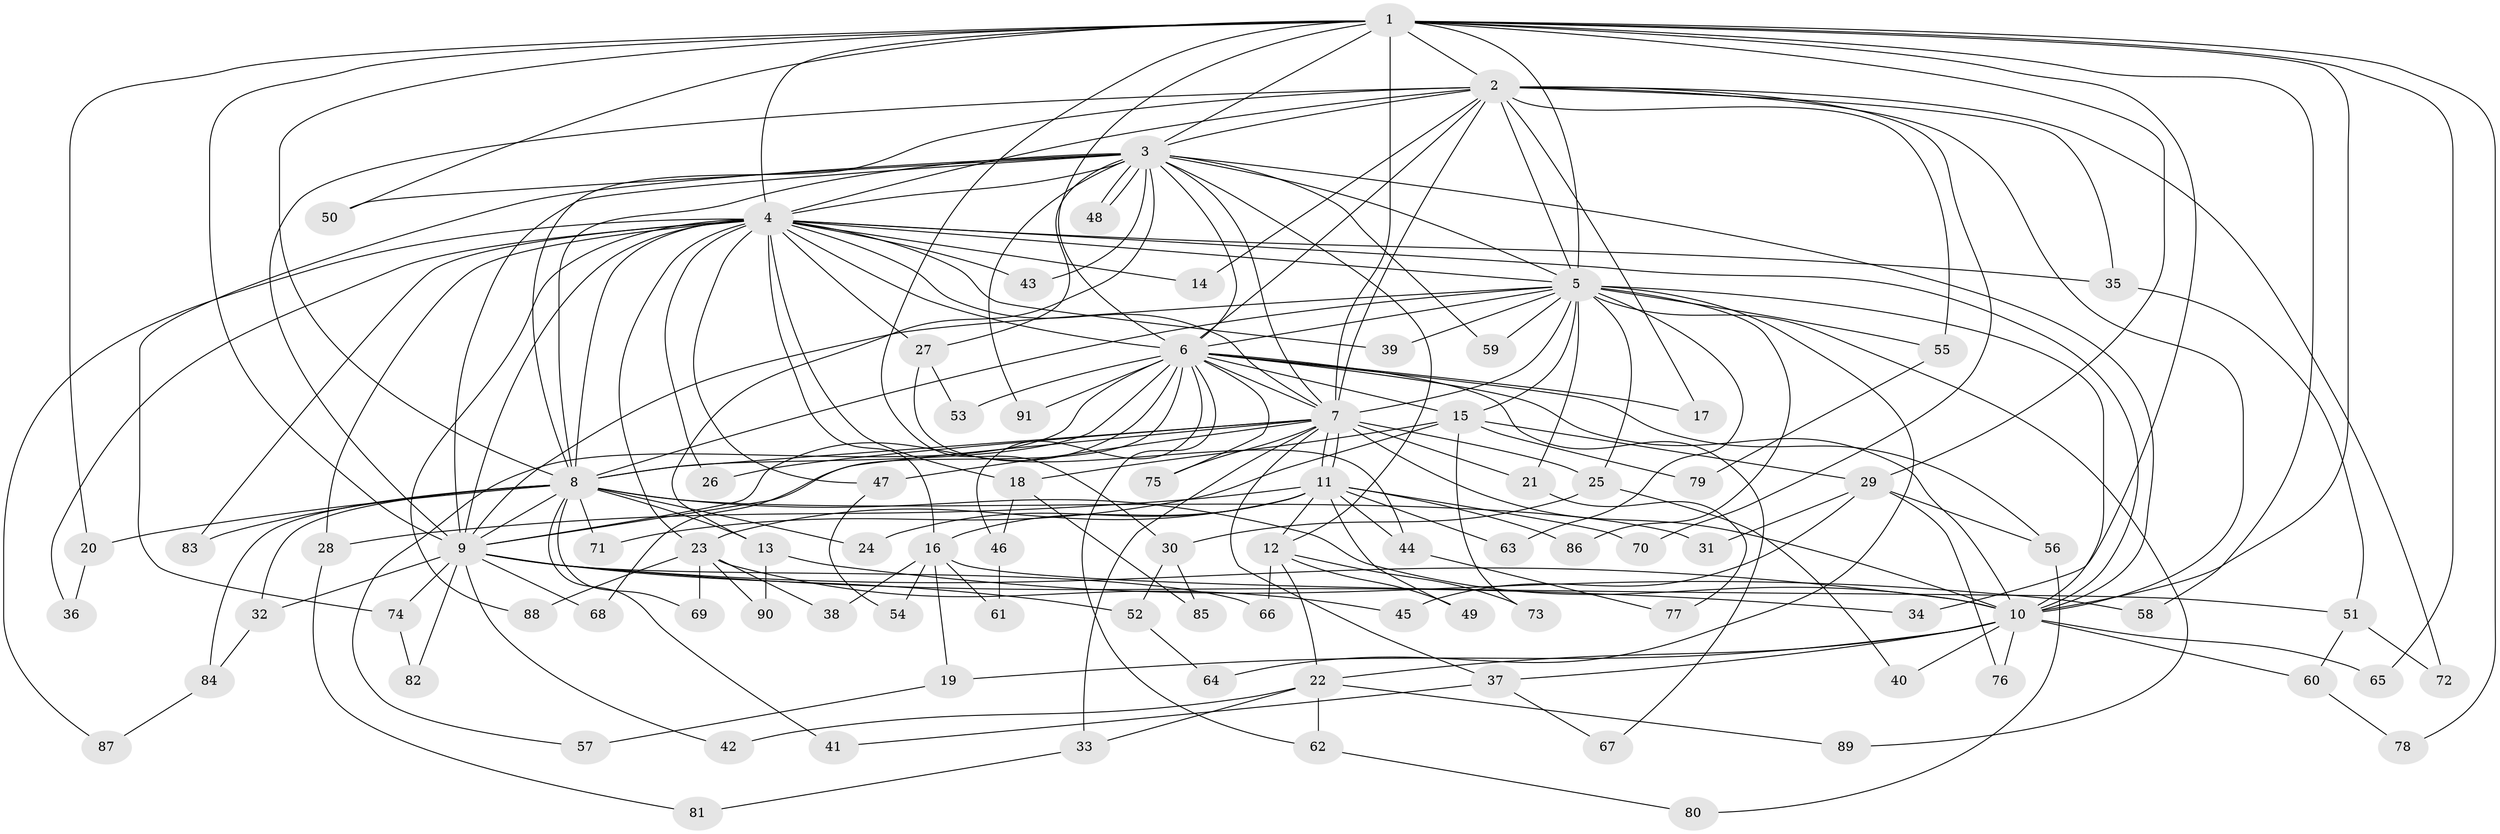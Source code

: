 // coarse degree distribution, {18: 0.015384615384615385, 12: 0.015384615384615385, 14: 0.015384615384615385, 22: 0.015384615384615385, 16: 0.046153846153846156, 13: 0.015384615384615385, 11: 0.03076923076923077, 9: 0.015384615384615385, 6: 0.06153846153846154, 2: 0.5076923076923077, 3: 0.16923076923076924, 4: 0.07692307692307693, 1: 0.015384615384615385}
// Generated by graph-tools (version 1.1) at 2025/49/03/04/25 22:49:17]
// undirected, 91 vertices, 207 edges
graph export_dot {
  node [color=gray90,style=filled];
  1;
  2;
  3;
  4;
  5;
  6;
  7;
  8;
  9;
  10;
  11;
  12;
  13;
  14;
  15;
  16;
  17;
  18;
  19;
  20;
  21;
  22;
  23;
  24;
  25;
  26;
  27;
  28;
  29;
  30;
  31;
  32;
  33;
  34;
  35;
  36;
  37;
  38;
  39;
  40;
  41;
  42;
  43;
  44;
  45;
  46;
  47;
  48;
  49;
  50;
  51;
  52;
  53;
  54;
  55;
  56;
  57;
  58;
  59;
  60;
  61;
  62;
  63;
  64;
  65;
  66;
  67;
  68;
  69;
  70;
  71;
  72;
  73;
  74;
  75;
  76;
  77;
  78;
  79;
  80;
  81;
  82;
  83;
  84;
  85;
  86;
  87;
  88;
  89;
  90;
  91;
  1 -- 2;
  1 -- 3;
  1 -- 4;
  1 -- 5;
  1 -- 6;
  1 -- 7;
  1 -- 8;
  1 -- 9;
  1 -- 10;
  1 -- 20;
  1 -- 29;
  1 -- 30;
  1 -- 34;
  1 -- 50;
  1 -- 58;
  1 -- 65;
  1 -- 78;
  2 -- 3;
  2 -- 4;
  2 -- 5;
  2 -- 6;
  2 -- 7;
  2 -- 8;
  2 -- 9;
  2 -- 10;
  2 -- 14;
  2 -- 17;
  2 -- 35;
  2 -- 55;
  2 -- 70;
  2 -- 72;
  3 -- 4;
  3 -- 5;
  3 -- 6;
  3 -- 7;
  3 -- 8;
  3 -- 9;
  3 -- 10;
  3 -- 12;
  3 -- 13;
  3 -- 27;
  3 -- 43;
  3 -- 48;
  3 -- 48;
  3 -- 50;
  3 -- 59;
  3 -- 74;
  3 -- 91;
  4 -- 5;
  4 -- 6;
  4 -- 7;
  4 -- 8;
  4 -- 9;
  4 -- 10;
  4 -- 14;
  4 -- 16;
  4 -- 18;
  4 -- 23;
  4 -- 26;
  4 -- 27;
  4 -- 28;
  4 -- 35;
  4 -- 36;
  4 -- 39;
  4 -- 43;
  4 -- 47;
  4 -- 83;
  4 -- 87;
  4 -- 88;
  5 -- 6;
  5 -- 7;
  5 -- 8;
  5 -- 9;
  5 -- 10;
  5 -- 15;
  5 -- 21;
  5 -- 25;
  5 -- 39;
  5 -- 55;
  5 -- 59;
  5 -- 63;
  5 -- 64;
  5 -- 86;
  5 -- 89;
  6 -- 7;
  6 -- 8;
  6 -- 9;
  6 -- 10;
  6 -- 15;
  6 -- 17;
  6 -- 46;
  6 -- 53;
  6 -- 56;
  6 -- 57;
  6 -- 62;
  6 -- 67;
  6 -- 68;
  6 -- 75;
  6 -- 91;
  7 -- 8;
  7 -- 9;
  7 -- 10;
  7 -- 11;
  7 -- 11;
  7 -- 21;
  7 -- 25;
  7 -- 26;
  7 -- 33;
  7 -- 37;
  7 -- 47;
  7 -- 75;
  8 -- 9;
  8 -- 10;
  8 -- 13;
  8 -- 20;
  8 -- 24;
  8 -- 31;
  8 -- 32;
  8 -- 41;
  8 -- 69;
  8 -- 71;
  8 -- 83;
  8 -- 84;
  9 -- 10;
  9 -- 32;
  9 -- 34;
  9 -- 42;
  9 -- 52;
  9 -- 66;
  9 -- 68;
  9 -- 74;
  9 -- 82;
  10 -- 19;
  10 -- 22;
  10 -- 37;
  10 -- 40;
  10 -- 60;
  10 -- 65;
  10 -- 76;
  11 -- 12;
  11 -- 16;
  11 -- 23;
  11 -- 24;
  11 -- 28;
  11 -- 44;
  11 -- 49;
  11 -- 63;
  11 -- 70;
  11 -- 86;
  12 -- 22;
  12 -- 49;
  12 -- 66;
  12 -- 73;
  13 -- 58;
  13 -- 90;
  15 -- 18;
  15 -- 29;
  15 -- 71;
  15 -- 73;
  15 -- 79;
  16 -- 19;
  16 -- 38;
  16 -- 51;
  16 -- 54;
  16 -- 61;
  18 -- 46;
  18 -- 85;
  19 -- 57;
  20 -- 36;
  21 -- 77;
  22 -- 33;
  22 -- 42;
  22 -- 62;
  22 -- 89;
  23 -- 38;
  23 -- 45;
  23 -- 69;
  23 -- 88;
  23 -- 90;
  25 -- 30;
  25 -- 40;
  27 -- 44;
  27 -- 53;
  28 -- 81;
  29 -- 31;
  29 -- 45;
  29 -- 56;
  29 -- 76;
  30 -- 52;
  30 -- 85;
  32 -- 84;
  33 -- 81;
  35 -- 51;
  37 -- 41;
  37 -- 67;
  44 -- 77;
  46 -- 61;
  47 -- 54;
  51 -- 60;
  51 -- 72;
  52 -- 64;
  55 -- 79;
  56 -- 80;
  60 -- 78;
  62 -- 80;
  74 -- 82;
  84 -- 87;
}
